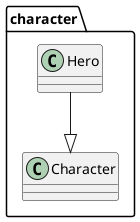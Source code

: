 @startuml

package character{

    class Character{

    }

    class Hero{

    }

}

Hero --|> Character

@enduml